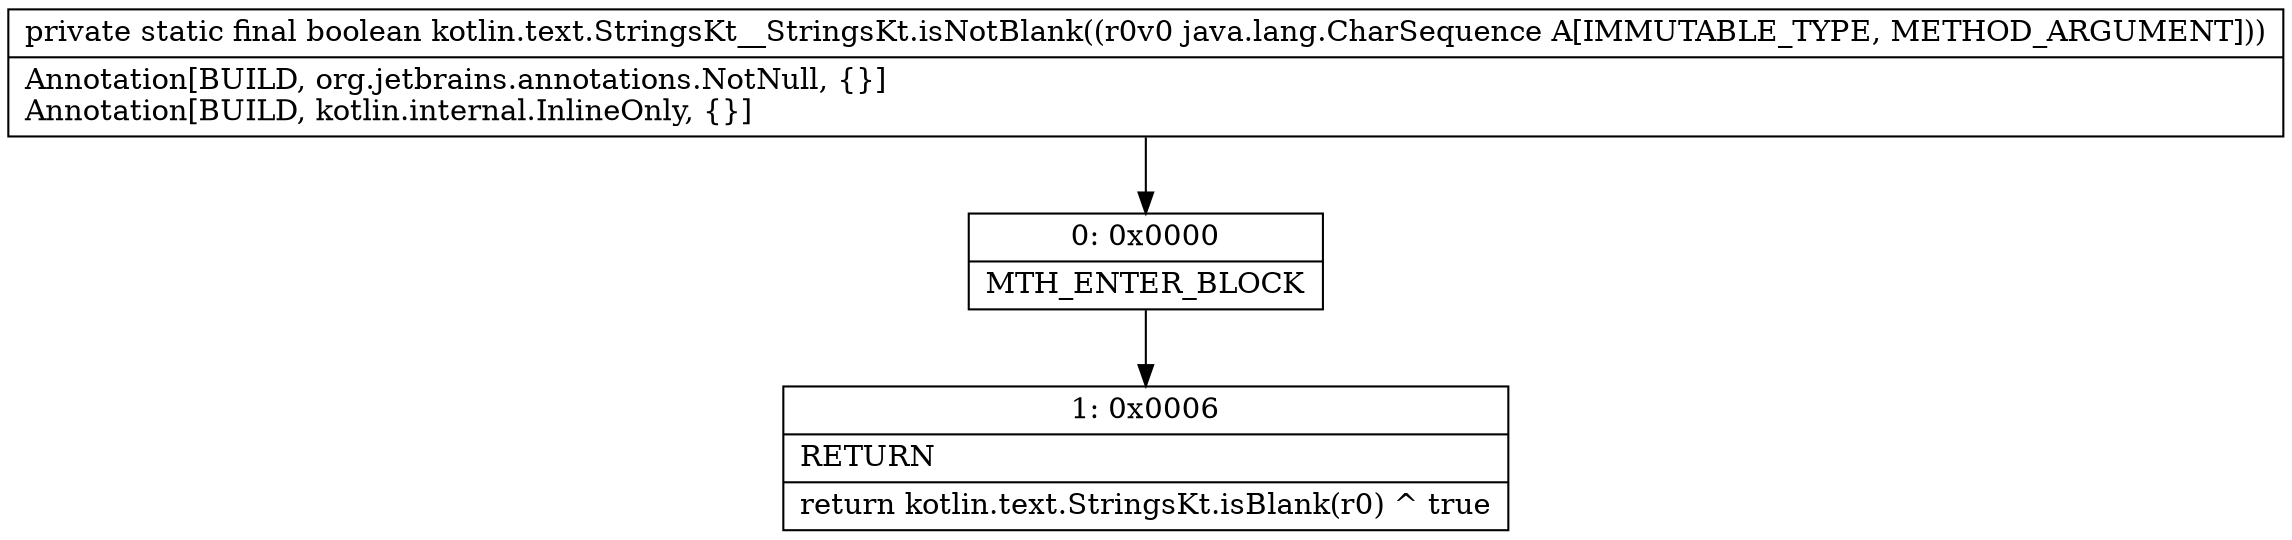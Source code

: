 digraph "CFG forkotlin.text.StringsKt__StringsKt.isNotBlank(Ljava\/lang\/CharSequence;)Z" {
Node_0 [shape=record,label="{0\:\ 0x0000|MTH_ENTER_BLOCK\l}"];
Node_1 [shape=record,label="{1\:\ 0x0006|RETURN\l|return kotlin.text.StringsKt.isBlank(r0) ^ true\l}"];
MethodNode[shape=record,label="{private static final boolean kotlin.text.StringsKt__StringsKt.isNotBlank((r0v0 java.lang.CharSequence A[IMMUTABLE_TYPE, METHOD_ARGUMENT]))  | Annotation[BUILD, org.jetbrains.annotations.NotNull, \{\}]\lAnnotation[BUILD, kotlin.internal.InlineOnly, \{\}]\l}"];
MethodNode -> Node_0;
Node_0 -> Node_1;
}

